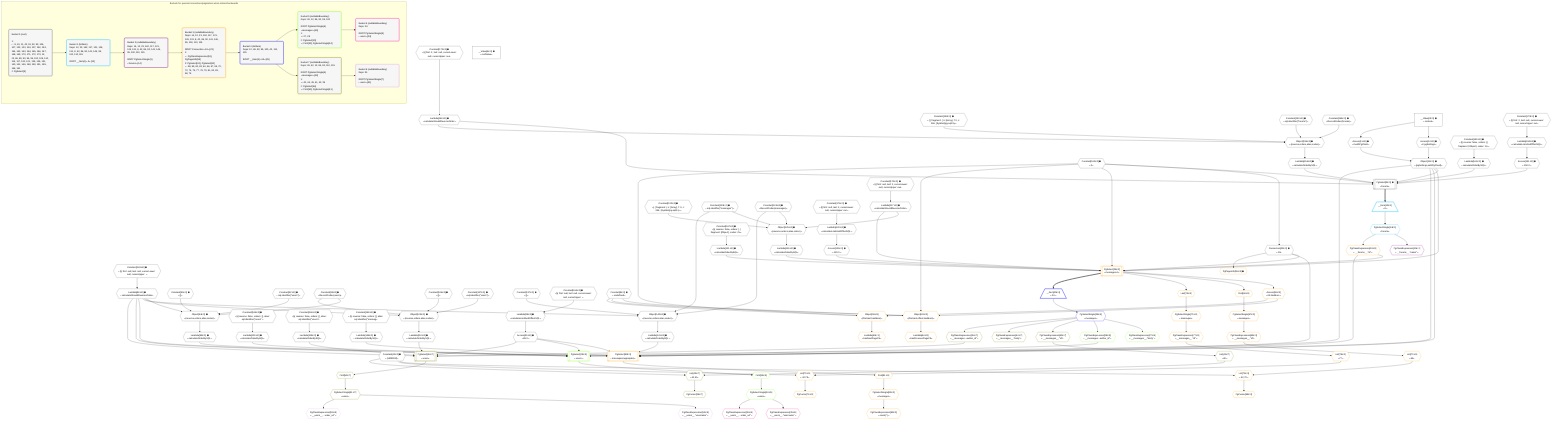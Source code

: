 %%{init: {'themeVariables': { 'fontSize': '12px'}}}%%
graph TD
    classDef path fill:#eee,stroke:#000,color:#000
    classDef plan fill:#fff,stroke-width:1px,color:#000
    classDef itemplan fill:#fff,stroke-width:2px,color:#000
    classDef unbatchedplan fill:#dff,stroke-width:1px,color:#000
    classDef sideeffectplan fill:#fcc,stroke-width:2px,color:#000
    classDef bucket fill:#f6f6f6,color:#000,stroke-width:2px,text-align:left


    %% plan dependencies
    PgSelect9[["PgSelect[9∈0] ➊<br />ᐸforumsᐳ"]]:::plan
    Object12{{"Object[12∈0] ➊<br />ᐸ{pgSettings,withPgClient}ᐳ"}}:::plan
    Constant162{{"Constant[162∈0] ➊<br />ᐸ2ᐳ"}}:::plan
    Lambda148{{"Lambda[148∈0] ➊<br />ᐸcalculateShouldReverseOrderᐳ"}}:::plan
    Access151{{"Access[151∈0] ➊<br />ᐸ150.0ᐳ"}}:::plan
    Lambda156{{"Lambda[156∈0] ➊<br />ᐸcalculateOrderBySQLᐳ"}}:::plan
    Lambda161{{"Lambda[161∈0] ➊<br />ᐸcalculateOrderBySQLᐳ"}}:::plan
    Object12 & Constant162 & Lambda148 & Access151 & Lambda156 & Lambda161 --> PgSelect9
    Object94{{"Object[94∈0] ➊<br />ᐸ{reverse,orders,alias,codec}ᐳ"}}:::plan
    Lambda86{{"Lambda[86∈0] ➊<br />ᐸcalculateShouldReverseOrderᐳ"}}:::plan
    Constant91{{"Constant[91∈0] ➊<br />ᐸ[]ᐳ"}}:::plan
    Constant92{{"Constant[92∈0] ➊<br />ᐸsql.identifier(”users”)ᐳ"}}:::plan
    Constant93{{"Constant[93∈0] ➊<br />ᐸRecordCodec(users)ᐳ"}}:::plan
    Lambda86 & Constant91 & Constant92 & Constant93 --> Object94
    Object109{{"Object[109∈0] ➊<br />ᐸ{reverse,orders,alias,codec}ᐳ"}}:::plan
    Constant106{{"Constant[106∈0] ➊<br />ᐸ[]ᐳ"}}:::plan
    Constant107{{"Constant[107∈0] ➊<br />ᐸsql.identifier(”users”)ᐳ"}}:::plan
    Lambda86 & Constant106 & Constant107 & Constant93 --> Object109
    Object125{{"Object[125∈0] ➊<br />ᐸ{reverse,orders,alias,codec}ᐳ"}}:::plan
    Lambda117{{"Lambda[117∈0] ➊<br />ᐸcalculateShouldReverseOrderᐳ"}}:::plan
    Constant122{{"Constant[122∈0] ➊<br />ᐸ[ { fragment: { n: [Array], f: 0, c: 266, [Symbol(pg-sql2-tyᐳ"}}:::plan
    Constant123{{"Constant[123∈0] ➊<br />ᐸsql.identifier(”messages”)ᐳ"}}:::plan
    Constant124{{"Constant[124∈0] ➊<br />ᐸRecordCodec(messages)ᐳ"}}:::plan
    Lambda117 & Constant122 & Constant123 & Constant124 --> Object125
    Object140{{"Object[140∈0] ➊<br />ᐸ{reverse,orders,alias,codec}ᐳ"}}:::plan
    Constant137{{"Constant[137∈0] ➊<br />ᐸ[]ᐳ"}}:::plan
    Lambda86 & Constant137 & Constant123 & Constant124 --> Object140
    Object155{{"Object[155∈0] ➊<br />ᐸ{reverse,orders,alias,codec}ᐳ"}}:::plan
    Constant152{{"Constant[152∈0] ➊<br />ᐸ[ { fragment: { n: [Array], f: 0, c: 266, [Symbol(pg-sql2-tyᐳ"}}:::plan
    Constant153{{"Constant[153∈0] ➊<br />ᐸsql.identifier(”forums”)ᐳ"}}:::plan
    Constant154{{"Constant[154∈0] ➊<br />ᐸRecordCodec(forums)ᐳ"}}:::plan
    Lambda148 & Constant152 & Constant153 & Constant154 --> Object155
    Access10{{"Access[10∈0] ➊<br />ᐸ2.pgSettingsᐳ"}}:::plan
    Access11{{"Access[11∈0] ➊<br />ᐸ2.withPgClientᐳ"}}:::plan
    Access10 & Access11 --> Object12
    __Value2["__Value[2∈0] ➊<br />ᐸcontextᐳ"]:::plan
    __Value2 --> Access10
    __Value2 --> Access11
    Connection23{{"Connection[23∈0] ➊<br />ᐸ19ᐳ"}}:::plan
    Constant162 --> Connection23
    Constant163{{"Constant[163∈0] ➊<br />ᐸ§{ first: null, last: null, cursorLower: null, cursorUpper: ᐳ"}}:::plan
    Constant163 --> Lambda86
    Lambda89{{"Lambda[89∈0] ➊<br />ᐸcalculateLimitAndOffsetSQLᐳ"}}:::plan
    Constant164{{"Constant[164∈0] ➊<br />ᐸ§{ first: null, last: null, cursorLower: null, cursorUpper: ᐳ"}}:::plan
    Constant164 --> Lambda89
    Access90{{"Access[90∈0] ➊<br />ᐸ89.0ᐳ"}}:::plan
    Lambda89 --> Access90
    Lambda95{{"Lambda[95∈0] ➊<br />ᐸcalculateOrderBySQLᐳ"}}:::plan
    Object94 --> Lambda95
    Lambda100{{"Lambda[100∈0] ➊<br />ᐸcalculateOrderBySQLᐳ"}}:::plan
    Constant165{{"Constant[165∈0] ➊<br />ᐸ§{ reverse: false, orders: [], alias: sql.identifier(”users”ᐳ"}}:::plan
    Constant165 --> Lambda100
    Lambda110{{"Lambda[110∈0] ➊<br />ᐸcalculateOrderBySQLᐳ"}}:::plan
    Object109 --> Lambda110
    Lambda115{{"Lambda[115∈0] ➊<br />ᐸcalculateOrderBySQLᐳ"}}:::plan
    Constant166{{"Constant[166∈0] ➊<br />ᐸ§{ reverse: false, orders: [], alias: sql.identifier(”users”ᐳ"}}:::plan
    Constant166 --> Lambda115
    Constant170{{"Constant[170∈0] ➊<br />ᐸ§{ first: null, last: 2, cursorLower: null, cursorUpper: nulᐳ"}}:::plan
    Constant170 --> Lambda117
    Lambda120{{"Lambda[120∈0] ➊<br />ᐸcalculateLimitAndOffsetSQLᐳ"}}:::plan
    Constant171{{"Constant[171∈0] ➊<br />ᐸ§{ first: null, last: 2, cursorLower: null, cursorUpper: nulᐳ"}}:::plan
    Constant171 --> Lambda120
    Access121{{"Access[121∈0] ➊<br />ᐸ120.0ᐳ"}}:::plan
    Lambda120 --> Access121
    Lambda126{{"Lambda[126∈0] ➊<br />ᐸcalculateOrderBySQLᐳ"}}:::plan
    Object125 --> Lambda126
    Lambda131{{"Lambda[131∈0] ➊<br />ᐸcalculateOrderBySQLᐳ"}}:::plan
    Constant167{{"Constant[167∈0] ➊<br />ᐸ§{ reverse: false, orders: [ { fragment: [Object], codec: Coᐳ"}}:::plan
    Constant167 --> Lambda131
    Lambda141{{"Lambda[141∈0] ➊<br />ᐸcalculateOrderBySQLᐳ"}}:::plan
    Object140 --> Lambda141
    Lambda146{{"Lambda[146∈0] ➊<br />ᐸcalculateOrderBySQLᐳ"}}:::plan
    Constant168{{"Constant[168∈0] ➊<br />ᐸ§{ reverse: false, orders: [], alias: sql.identifier(”messagᐳ"}}:::plan
    Constant168 --> Lambda146
    Constant172{{"Constant[172∈0] ➊<br />ᐸ§{ first: 2, last: null, cursorLower: null, cursorUpper: nulᐳ"}}:::plan
    Constant172 --> Lambda148
    Lambda150{{"Lambda[150∈0] ➊<br />ᐸcalculateLimitAndOffsetSQLᐳ"}}:::plan
    Constant173{{"Constant[173∈0] ➊<br />ᐸ§{ first: 2, last: null, cursorLower: null, cursorUpper: nulᐳ"}}:::plan
    Constant173 --> Lambda150
    Lambda150 --> Access151
    Object155 --> Lambda156
    Constant169{{"Constant[169∈0] ➊<br />ᐸ§{ reverse: false, orders: [ { fragment: [Object], codec: Coᐳ"}}:::plan
    Constant169 --> Lambda161
    __Value4["__Value[4∈0] ➊<br />ᐸrootValueᐳ"]:::plan
    Constant8{{"Constant[8∈0] ➊<br />ᐸundefinedᐳ"}}:::plan
    Constant42{{"Constant[42∈0] ➊<br />ᐸ[HIDDEN]ᐳ"}}:::plan
    __Item13[/"__Item[13∈1]<br />ᐸ9ᐳ"\]:::itemplan
    PgSelect9 ==> __Item13
    PgSelectSingle14{{"PgSelectSingle[14∈1]<br />ᐸforumsᐳ"}}:::plan
    __Item13 --> PgSelectSingle14
    PgClassExpression15{{"PgClassExpression[15∈2]<br />ᐸ__forums__.”name”ᐳ"}}:::plan
    PgSelectSingle14 --> PgClassExpression15
    PgSelect24[["PgSelect[24∈3]<br />ᐸmessages+1ᐳ"]]:::plan
    PgClassExpression18{{"PgClassExpression[18∈3]<br />ᐸ__forums__.”id”ᐳ"}}:::plan
    Object12 & PgClassExpression18 & Connection23 & Constant162 & Lambda117 & Access121 & Lambda126 & Lambda131 --> PgSelect24
    PgSelect80[["PgSelect[80∈3]<br />ᐸmessages(aggregate)ᐳ"]]:::plan
    Object12 & PgClassExpression18 & Connection23 & Lambda86 & Access90 & Lambda141 & Lambda146 --> PgSelect80
    Object63{{"Object[63∈3]<br />ᐸ{first,last,offset,hasMore}ᐳ"}}:::plan
    Access58{{"Access[58∈3]<br />ᐸ24.hasMoreᐳ"}}:::plan
    Constant8 & Constant162 & Constant8 & Access58 --> Object63
    Object59{{"Object[59∈3]<br />ᐸ{first,last,hasMore}ᐳ"}}:::plan
    Constant8 & Constant162 & Access58 --> Object59
    List72{{"List[72∈3]<br />ᐸ42,70ᐳ"}}:::plan
    List70{{"List[70∈3]<br />ᐸ69ᐳ"}}:::plan
    Constant42 & List70 --> List72
    List79{{"List[79∈3]<br />ᐸ42,78ᐳ"}}:::plan
    List78{{"List[78∈3]<br />ᐸ77ᐳ"}}:::plan
    Constant42 & List78 --> List79
    PgSelectSingle14 --> PgClassExpression18
    PgPageInfo55{{"PgPageInfo[55∈3] ➊"}}:::plan
    Connection23 --> PgPageInfo55
    PgSelect24 --> Access58
    Lambda60{{"Lambda[60∈3]<br />ᐸhasNextPageCbᐳ"}}:::plan
    Object59 --> Lambda60
    Lambda64{{"Lambda[64∈3]<br />ᐸhasPreviousPageCbᐳ"}}:::plan
    Object63 --> Lambda64
    First66{{"First[66∈3]"}}:::plan
    PgSelect24 --> First66
    PgSelectSingle67{{"PgSelectSingle[67∈3]<br />ᐸmessagesᐳ"}}:::plan
    First66 --> PgSelectSingle67
    PgCursor68{{"PgCursor[68∈3]"}}:::plan
    List72 --> PgCursor68
    PgClassExpression69{{"PgClassExpression[69∈3]<br />ᐸ__messages__.”id”ᐳ"}}:::plan
    PgSelectSingle67 --> PgClassExpression69
    PgClassExpression69 --> List70
    Last74{{"Last[74∈3]"}}:::plan
    PgSelect24 --> Last74
    PgSelectSingle75{{"PgSelectSingle[75∈3]<br />ᐸmessagesᐳ"}}:::plan
    Last74 --> PgSelectSingle75
    PgCursor76{{"PgCursor[76∈3]"}}:::plan
    List79 --> PgCursor76
    PgClassExpression77{{"PgClassExpression[77∈3]<br />ᐸ__messages__.”id”ᐳ"}}:::plan
    PgSelectSingle75 --> PgClassExpression77
    PgClassExpression77 --> List78
    First81{{"First[81∈3]"}}:::plan
    PgSelect80 --> First81
    PgSelectSingle82{{"PgSelectSingle[82∈3]<br />ᐸmessagesᐳ"}}:::plan
    First81 --> PgSelectSingle82
    PgClassExpression83{{"PgClassExpression[83∈3]<br />ᐸcount(*)ᐳ"}}:::plan
    PgSelectSingle82 --> PgClassExpression83
    __Item25[/"__Item[25∈4]<br />ᐸ24ᐳ"\]:::itemplan
    PgSelect24 ==> __Item25
    PgSelectSingle26{{"PgSelectSingle[26∈4]<br />ᐸmessagesᐳ"}}:::plan
    __Item25 --> PgSelectSingle26
    PgSelect29[["PgSelect[29∈5]<br />ᐸusersᐳ"]]:::plan
    PgClassExpression28{{"PgClassExpression[28∈5]<br />ᐸ__messages...author_id”ᐳ"}}:::plan
    Object12 & PgClassExpression28 & Lambda86 & Access90 & Lambda95 & Lambda100 --> PgSelect29
    PgClassExpression27{{"PgClassExpression[27∈5]<br />ᐸ__messages__.”body”ᐳ"}}:::plan
    PgSelectSingle26 --> PgClassExpression27
    PgSelectSingle26 --> PgClassExpression28
    First33{{"First[33∈5]"}}:::plan
    PgSelect29 --> First33
    PgSelectSingle34{{"PgSelectSingle[34∈5]<br />ᐸusersᐳ"}}:::plan
    First33 --> PgSelectSingle34
    PgClassExpression35{{"PgClassExpression[35∈6]<br />ᐸ__users__.”username”ᐳ"}}:::plan
    PgSelectSingle34 --> PgClassExpression35
    PgClassExpression36{{"PgClassExpression[36∈6]<br />ᐸ__users__....vatar_url”ᐳ"}}:::plan
    PgSelectSingle34 --> PgClassExpression36
    PgSelect46[["PgSelect[46∈7]<br />ᐸusersᐳ"]]:::plan
    PgClassExpression45{{"PgClassExpression[45∈7]<br />ᐸ__messages...author_id”ᐳ"}}:::plan
    Object12 & PgClassExpression45 & Lambda86 & Access90 & Lambda110 & Lambda115 --> PgSelect46
    List43{{"List[43∈7]<br />ᐸ42,41ᐳ"}}:::plan
    List41{{"List[41∈7]<br />ᐸ40ᐳ"}}:::plan
    Constant42 & List41 --> List43
    PgCursor39{{"PgCursor[39∈7]"}}:::plan
    List43 --> PgCursor39
    PgClassExpression40{{"PgClassExpression[40∈7]<br />ᐸ__messages__.”id”ᐳ"}}:::plan
    PgSelectSingle26 --> PgClassExpression40
    PgClassExpression40 --> List41
    PgClassExpression44{{"PgClassExpression[44∈7]<br />ᐸ__messages__.”body”ᐳ"}}:::plan
    PgSelectSingle26 --> PgClassExpression44
    PgSelectSingle26 --> PgClassExpression45
    First50{{"First[50∈7]"}}:::plan
    PgSelect46 --> First50
    PgSelectSingle51{{"PgSelectSingle[51∈7]<br />ᐸusersᐳ"}}:::plan
    First50 --> PgSelectSingle51
    PgClassExpression52{{"PgClassExpression[52∈8]<br />ᐸ__users__.”username”ᐳ"}}:::plan
    PgSelectSingle51 --> PgClassExpression52
    PgClassExpression53{{"PgClassExpression[53∈8]<br />ᐸ__users__....vatar_url”ᐳ"}}:::plan
    PgSelectSingle51 --> PgClassExpression53

    %% define steps

    subgraph "Buckets for queries/connections/pagination-when-inlined-backwards"
    Bucket0("Bucket 0 (root)<br /><br />1: <br />ᐳ: 8, 10, 11, 42, 91, 92, 93, 106, 107, 122, 123, 124, 137, 152, 153, 154, 162, 163, 164, 165, 166, 167, 168, 169, 170, 171, 172, 173, 12, 23, 86, 89, 90, 94, 95, 100, 109, 110, 115, 117, 120, 121, 125, 126, 131, 140, 141, 146, 148, 150, 151, 155, 156, 161<br />2: PgSelect[9]"):::bucket
    classDef bucket0 stroke:#696969
    class Bucket0,__Value2,__Value4,Constant8,PgSelect9,Access10,Access11,Object12,Connection23,Constant42,Lambda86,Lambda89,Access90,Constant91,Constant92,Constant93,Object94,Lambda95,Lambda100,Constant106,Constant107,Object109,Lambda110,Lambda115,Lambda117,Lambda120,Access121,Constant122,Constant123,Constant124,Object125,Lambda126,Lambda131,Constant137,Object140,Lambda141,Lambda146,Lambda148,Lambda150,Access151,Constant152,Constant153,Constant154,Object155,Lambda156,Lambda161,Constant162,Constant163,Constant164,Constant165,Constant166,Constant167,Constant168,Constant169,Constant170,Constant171,Constant172,Constant173 bucket0
    Bucket1("Bucket 1 (listItem)<br />Deps: 12, 23, 162, 117, 121, 126, 131, 8, 42, 86, 90, 141, 146, 95, 100, 110, 115<br /><br />ROOT __Item{1}ᐸ9ᐳ[13]"):::bucket
    classDef bucket1 stroke:#00bfff
    class Bucket1,__Item13,PgSelectSingle14 bucket1
    Bucket2("Bucket 2 (nullableBoundary)<br />Deps: 14, 12, 23, 162, 117, 121, 126, 131, 8, 42, 86, 90, 141, 146, 95, 100, 110, 115<br /><br />ROOT PgSelectSingle{1}ᐸforumsᐳ[14]"):::bucket
    classDef bucket2 stroke:#7f007f
    class Bucket2,PgClassExpression15 bucket2
    Bucket3("Bucket 3 (nullableBoundary)<br />Deps: 14, 12, 23, 162, 117, 121, 126, 131, 8, 42, 86, 90, 141, 146, 95, 100, 110, 115<br /><br />ROOT Connectionᐸ19ᐳ[23]<br />1: <br />ᐳ: PgClassExpression[18], PgPageInfo[55]<br />2: PgSelect[24], PgSelect[80]<br />ᐳ: 58, 59, 60, 63, 64, 66, 67, 69, 70, 72, 74, 75, 77, 78, 79, 81, 82, 83, 68, 76"):::bucket
    classDef bucket3 stroke:#ffa500
    class Bucket3,PgClassExpression18,PgSelect24,PgPageInfo55,Access58,Object59,Lambda60,Object63,Lambda64,First66,PgSelectSingle67,PgCursor68,PgClassExpression69,List70,List72,Last74,PgSelectSingle75,PgCursor76,PgClassExpression77,List78,List79,PgSelect80,First81,PgSelectSingle82,PgClassExpression83 bucket3
    Bucket4("Bucket 4 (listItem)<br />Deps: 12, 86, 90, 95, 100, 42, 110, 115<br /><br />ROOT __Item{4}ᐸ24ᐳ[25]"):::bucket
    classDef bucket4 stroke:#0000ff
    class Bucket4,__Item25,PgSelectSingle26 bucket4
    Bucket5("Bucket 5 (nullableBoundary)<br />Deps: 26, 12, 86, 90, 95, 100<br /><br />ROOT PgSelectSingle{4}ᐸmessagesᐳ[26]<br />1: <br />ᐳ: 27, 28<br />2: PgSelect[29]<br />ᐳ: First[33], PgSelectSingle[34]"):::bucket
    classDef bucket5 stroke:#7fff00
    class Bucket5,PgClassExpression27,PgClassExpression28,PgSelect29,First33,PgSelectSingle34 bucket5
    Bucket6("Bucket 6 (nullableBoundary)<br />Deps: 34<br /><br />ROOT PgSelectSingle{5}ᐸusersᐳ[34]"):::bucket
    classDef bucket6 stroke:#ff1493
    class Bucket6,PgClassExpression35,PgClassExpression36 bucket6
    Bucket7("Bucket 7 (nullableBoundary)<br />Deps: 26, 42, 12, 86, 90, 110, 115<br /><br />ROOT PgSelectSingle{4}ᐸmessagesᐳ[26]<br />1: <br />ᐳ: 40, 44, 45, 41, 43, 39<br />2: PgSelect[46]<br />ᐳ: First[50], PgSelectSingle[51]"):::bucket
    classDef bucket7 stroke:#808000
    class Bucket7,PgCursor39,PgClassExpression40,List41,List43,PgClassExpression44,PgClassExpression45,PgSelect46,First50,PgSelectSingle51 bucket7
    Bucket8("Bucket 8 (nullableBoundary)<br />Deps: 51<br /><br />ROOT PgSelectSingle{7}ᐸusersᐳ[51]"):::bucket
    classDef bucket8 stroke:#dda0dd
    class Bucket8,PgClassExpression52,PgClassExpression53 bucket8
    Bucket0 --> Bucket1
    Bucket1 --> Bucket2
    Bucket2 --> Bucket3
    Bucket3 --> Bucket4
    Bucket4 --> Bucket5 & Bucket7
    Bucket5 --> Bucket6
    Bucket7 --> Bucket8
    end